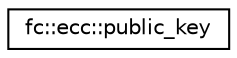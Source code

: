 digraph "Graphical Class Hierarchy"
{
  edge [fontname="Helvetica",fontsize="10",labelfontname="Helvetica",labelfontsize="10"];
  node [fontname="Helvetica",fontsize="10",shape=record];
  rankdir="LR";
  Node0 [label="fc::ecc::public_key",height=0.2,width=0.4,color="black", fillcolor="white", style="filled",URL="$classfc_1_1ecc_1_1public__key.html",tooltip="contains only the public point of an elliptic curve key. "];
}
